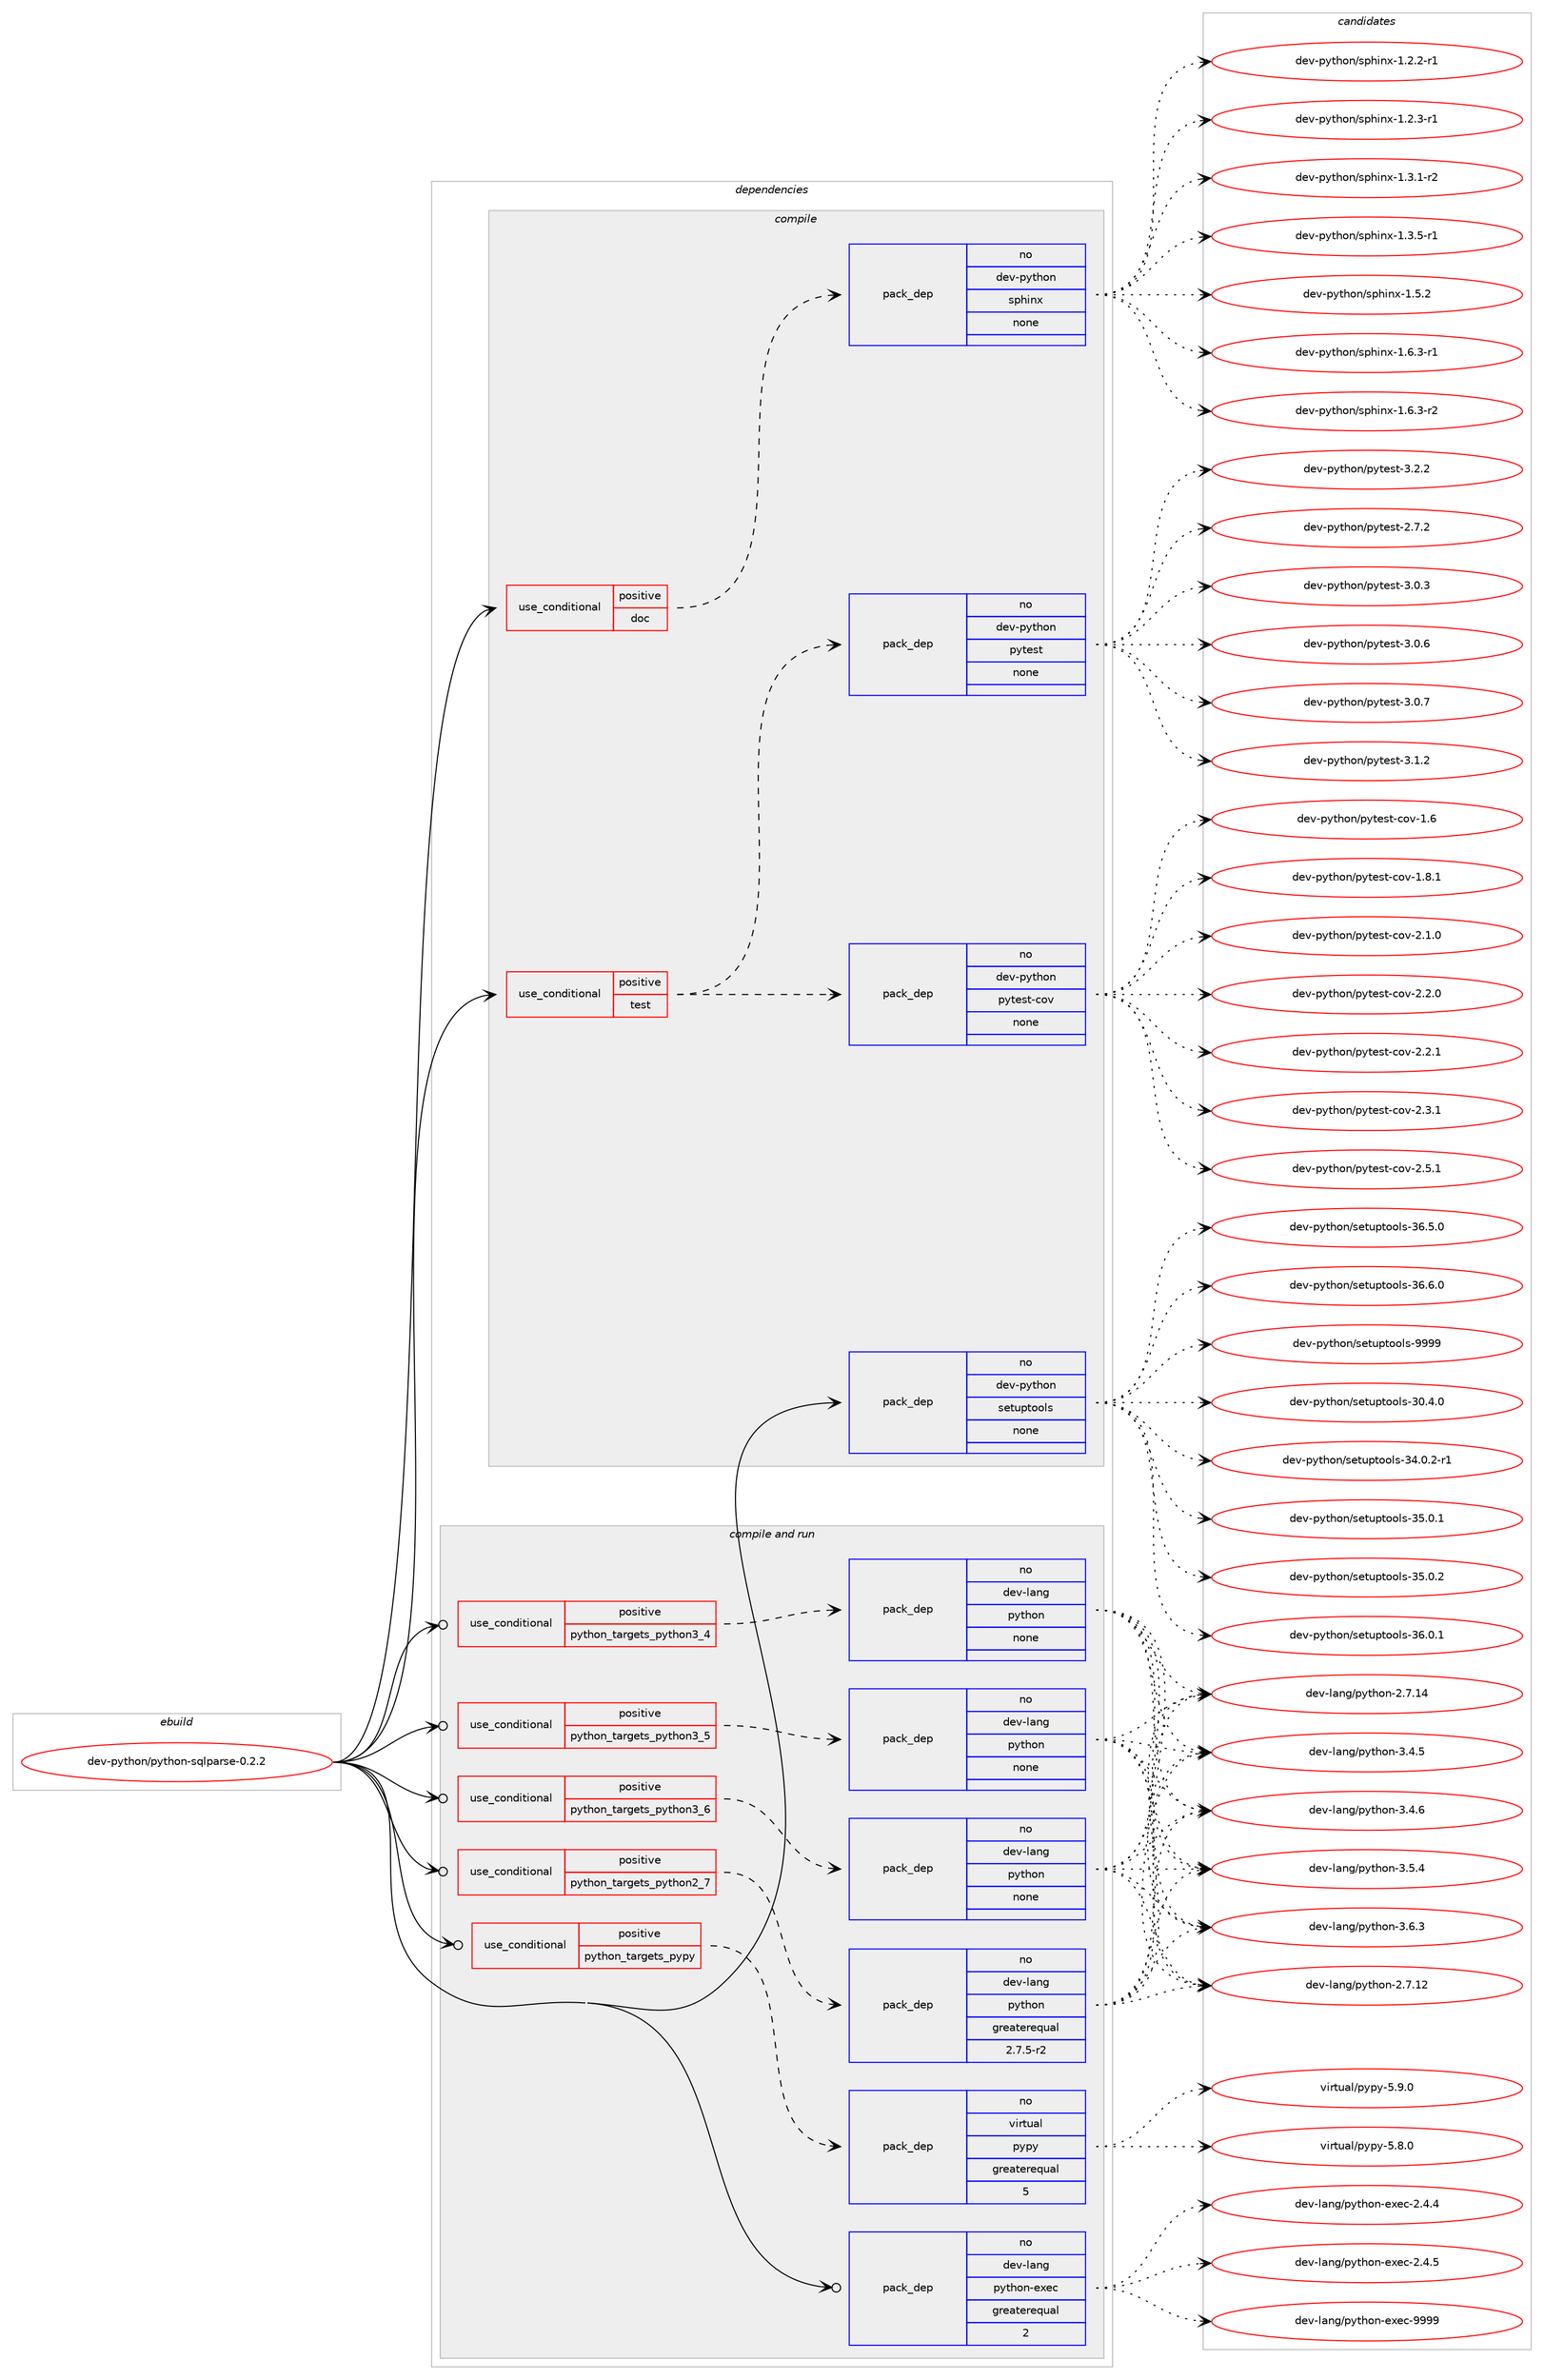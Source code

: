 digraph prolog {

# *************
# Graph options
# *************

newrank=true;
concentrate=true;
compound=true;
graph [rankdir=LR,fontname=Helvetica,fontsize=10,ranksep=1.5];#, ranksep=2.5, nodesep=0.2];
edge  [arrowhead=vee];
node  [fontname=Helvetica,fontsize=10];

# **********
# The ebuild
# **********

subgraph cluster_leftcol {
color=gray;
rank=same;
label=<<i>ebuild</i>>;
id [label="dev-python/python-sqlparse-0.2.2", color=red, width=4, href="../dev-python/python-sqlparse-0.2.2.svg"];
}

# ****************
# The dependencies
# ****************

subgraph cluster_midcol {
color=gray;
label=<<i>dependencies</i>>;
subgraph cluster_compile {
fillcolor="#eeeeee";
style=filled;
label=<<i>compile</i>>;
subgraph cond40359 {
dependency183341 [label=<<TABLE BORDER="0" CELLBORDER="1" CELLSPACING="0" CELLPADDING="4"><TR><TD ROWSPAN="3" CELLPADDING="10">use_conditional</TD></TR><TR><TD>positive</TD></TR><TR><TD>doc</TD></TR></TABLE>>, shape=none, color=red];
subgraph pack139033 {
dependency183342 [label=<<TABLE BORDER="0" CELLBORDER="1" CELLSPACING="0" CELLPADDING="4" WIDTH="220"><TR><TD ROWSPAN="6" CELLPADDING="30">pack_dep</TD></TR><TR><TD WIDTH="110">no</TD></TR><TR><TD>dev-python</TD></TR><TR><TD>sphinx</TD></TR><TR><TD>none</TD></TR><TR><TD></TD></TR></TABLE>>, shape=none, color=blue];
}
dependency183341:e -> dependency183342:w [weight=20,style="dashed",arrowhead="vee"];
}
id:e -> dependency183341:w [weight=20,style="solid",arrowhead="vee"];
subgraph cond40360 {
dependency183343 [label=<<TABLE BORDER="0" CELLBORDER="1" CELLSPACING="0" CELLPADDING="4"><TR><TD ROWSPAN="3" CELLPADDING="10">use_conditional</TD></TR><TR><TD>positive</TD></TR><TR><TD>test</TD></TR></TABLE>>, shape=none, color=red];
subgraph pack139034 {
dependency183344 [label=<<TABLE BORDER="0" CELLBORDER="1" CELLSPACING="0" CELLPADDING="4" WIDTH="220"><TR><TD ROWSPAN="6" CELLPADDING="30">pack_dep</TD></TR><TR><TD WIDTH="110">no</TD></TR><TR><TD>dev-python</TD></TR><TR><TD>pytest</TD></TR><TR><TD>none</TD></TR><TR><TD></TD></TR></TABLE>>, shape=none, color=blue];
}
dependency183343:e -> dependency183344:w [weight=20,style="dashed",arrowhead="vee"];
subgraph pack139035 {
dependency183345 [label=<<TABLE BORDER="0" CELLBORDER="1" CELLSPACING="0" CELLPADDING="4" WIDTH="220"><TR><TD ROWSPAN="6" CELLPADDING="30">pack_dep</TD></TR><TR><TD WIDTH="110">no</TD></TR><TR><TD>dev-python</TD></TR><TR><TD>pytest-cov</TD></TR><TR><TD>none</TD></TR><TR><TD></TD></TR></TABLE>>, shape=none, color=blue];
}
dependency183343:e -> dependency183345:w [weight=20,style="dashed",arrowhead="vee"];
}
id:e -> dependency183343:w [weight=20,style="solid",arrowhead="vee"];
subgraph pack139036 {
dependency183346 [label=<<TABLE BORDER="0" CELLBORDER="1" CELLSPACING="0" CELLPADDING="4" WIDTH="220"><TR><TD ROWSPAN="6" CELLPADDING="30">pack_dep</TD></TR><TR><TD WIDTH="110">no</TD></TR><TR><TD>dev-python</TD></TR><TR><TD>setuptools</TD></TR><TR><TD>none</TD></TR><TR><TD></TD></TR></TABLE>>, shape=none, color=blue];
}
id:e -> dependency183346:w [weight=20,style="solid",arrowhead="vee"];
}
subgraph cluster_compileandrun {
fillcolor="#eeeeee";
style=filled;
label=<<i>compile and run</i>>;
subgraph cond40361 {
dependency183347 [label=<<TABLE BORDER="0" CELLBORDER="1" CELLSPACING="0" CELLPADDING="4"><TR><TD ROWSPAN="3" CELLPADDING="10">use_conditional</TD></TR><TR><TD>positive</TD></TR><TR><TD>python_targets_pypy</TD></TR></TABLE>>, shape=none, color=red];
subgraph pack139037 {
dependency183348 [label=<<TABLE BORDER="0" CELLBORDER="1" CELLSPACING="0" CELLPADDING="4" WIDTH="220"><TR><TD ROWSPAN="6" CELLPADDING="30">pack_dep</TD></TR><TR><TD WIDTH="110">no</TD></TR><TR><TD>virtual</TD></TR><TR><TD>pypy</TD></TR><TR><TD>greaterequal</TD></TR><TR><TD>5</TD></TR></TABLE>>, shape=none, color=blue];
}
dependency183347:e -> dependency183348:w [weight=20,style="dashed",arrowhead="vee"];
}
id:e -> dependency183347:w [weight=20,style="solid",arrowhead="odotvee"];
subgraph cond40362 {
dependency183349 [label=<<TABLE BORDER="0" CELLBORDER="1" CELLSPACING="0" CELLPADDING="4"><TR><TD ROWSPAN="3" CELLPADDING="10">use_conditional</TD></TR><TR><TD>positive</TD></TR><TR><TD>python_targets_python2_7</TD></TR></TABLE>>, shape=none, color=red];
subgraph pack139038 {
dependency183350 [label=<<TABLE BORDER="0" CELLBORDER="1" CELLSPACING="0" CELLPADDING="4" WIDTH="220"><TR><TD ROWSPAN="6" CELLPADDING="30">pack_dep</TD></TR><TR><TD WIDTH="110">no</TD></TR><TR><TD>dev-lang</TD></TR><TR><TD>python</TD></TR><TR><TD>greaterequal</TD></TR><TR><TD>2.7.5-r2</TD></TR></TABLE>>, shape=none, color=blue];
}
dependency183349:e -> dependency183350:w [weight=20,style="dashed",arrowhead="vee"];
}
id:e -> dependency183349:w [weight=20,style="solid",arrowhead="odotvee"];
subgraph cond40363 {
dependency183351 [label=<<TABLE BORDER="0" CELLBORDER="1" CELLSPACING="0" CELLPADDING="4"><TR><TD ROWSPAN="3" CELLPADDING="10">use_conditional</TD></TR><TR><TD>positive</TD></TR><TR><TD>python_targets_python3_4</TD></TR></TABLE>>, shape=none, color=red];
subgraph pack139039 {
dependency183352 [label=<<TABLE BORDER="0" CELLBORDER="1" CELLSPACING="0" CELLPADDING="4" WIDTH="220"><TR><TD ROWSPAN="6" CELLPADDING="30">pack_dep</TD></TR><TR><TD WIDTH="110">no</TD></TR><TR><TD>dev-lang</TD></TR><TR><TD>python</TD></TR><TR><TD>none</TD></TR><TR><TD></TD></TR></TABLE>>, shape=none, color=blue];
}
dependency183351:e -> dependency183352:w [weight=20,style="dashed",arrowhead="vee"];
}
id:e -> dependency183351:w [weight=20,style="solid",arrowhead="odotvee"];
subgraph cond40364 {
dependency183353 [label=<<TABLE BORDER="0" CELLBORDER="1" CELLSPACING="0" CELLPADDING="4"><TR><TD ROWSPAN="3" CELLPADDING="10">use_conditional</TD></TR><TR><TD>positive</TD></TR><TR><TD>python_targets_python3_5</TD></TR></TABLE>>, shape=none, color=red];
subgraph pack139040 {
dependency183354 [label=<<TABLE BORDER="0" CELLBORDER="1" CELLSPACING="0" CELLPADDING="4" WIDTH="220"><TR><TD ROWSPAN="6" CELLPADDING="30">pack_dep</TD></TR><TR><TD WIDTH="110">no</TD></TR><TR><TD>dev-lang</TD></TR><TR><TD>python</TD></TR><TR><TD>none</TD></TR><TR><TD></TD></TR></TABLE>>, shape=none, color=blue];
}
dependency183353:e -> dependency183354:w [weight=20,style="dashed",arrowhead="vee"];
}
id:e -> dependency183353:w [weight=20,style="solid",arrowhead="odotvee"];
subgraph cond40365 {
dependency183355 [label=<<TABLE BORDER="0" CELLBORDER="1" CELLSPACING="0" CELLPADDING="4"><TR><TD ROWSPAN="3" CELLPADDING="10">use_conditional</TD></TR><TR><TD>positive</TD></TR><TR><TD>python_targets_python3_6</TD></TR></TABLE>>, shape=none, color=red];
subgraph pack139041 {
dependency183356 [label=<<TABLE BORDER="0" CELLBORDER="1" CELLSPACING="0" CELLPADDING="4" WIDTH="220"><TR><TD ROWSPAN="6" CELLPADDING="30">pack_dep</TD></TR><TR><TD WIDTH="110">no</TD></TR><TR><TD>dev-lang</TD></TR><TR><TD>python</TD></TR><TR><TD>none</TD></TR><TR><TD></TD></TR></TABLE>>, shape=none, color=blue];
}
dependency183355:e -> dependency183356:w [weight=20,style="dashed",arrowhead="vee"];
}
id:e -> dependency183355:w [weight=20,style="solid",arrowhead="odotvee"];
subgraph pack139042 {
dependency183357 [label=<<TABLE BORDER="0" CELLBORDER="1" CELLSPACING="0" CELLPADDING="4" WIDTH="220"><TR><TD ROWSPAN="6" CELLPADDING="30">pack_dep</TD></TR><TR><TD WIDTH="110">no</TD></TR><TR><TD>dev-lang</TD></TR><TR><TD>python-exec</TD></TR><TR><TD>greaterequal</TD></TR><TR><TD>2</TD></TR></TABLE>>, shape=none, color=blue];
}
id:e -> dependency183357:w [weight=20,style="solid",arrowhead="odotvee"];
}
subgraph cluster_run {
fillcolor="#eeeeee";
style=filled;
label=<<i>run</i>>;
}
}

# **************
# The candidates
# **************

subgraph cluster_choices {
rank=same;
color=gray;
label=<<i>candidates</i>>;

subgraph choice139033 {
color=black;
nodesep=1;
choice10010111845112121116104111110471151121041051101204549465046504511449 [label="dev-python/sphinx-1.2.2-r1", color=red, width=4,href="../dev-python/sphinx-1.2.2-r1.svg"];
choice10010111845112121116104111110471151121041051101204549465046514511449 [label="dev-python/sphinx-1.2.3-r1", color=red, width=4,href="../dev-python/sphinx-1.2.3-r1.svg"];
choice10010111845112121116104111110471151121041051101204549465146494511450 [label="dev-python/sphinx-1.3.1-r2", color=red, width=4,href="../dev-python/sphinx-1.3.1-r2.svg"];
choice10010111845112121116104111110471151121041051101204549465146534511449 [label="dev-python/sphinx-1.3.5-r1", color=red, width=4,href="../dev-python/sphinx-1.3.5-r1.svg"];
choice1001011184511212111610411111047115112104105110120454946534650 [label="dev-python/sphinx-1.5.2", color=red, width=4,href="../dev-python/sphinx-1.5.2.svg"];
choice10010111845112121116104111110471151121041051101204549465446514511449 [label="dev-python/sphinx-1.6.3-r1", color=red, width=4,href="../dev-python/sphinx-1.6.3-r1.svg"];
choice10010111845112121116104111110471151121041051101204549465446514511450 [label="dev-python/sphinx-1.6.3-r2", color=red, width=4,href="../dev-python/sphinx-1.6.3-r2.svg"];
dependency183342:e -> choice10010111845112121116104111110471151121041051101204549465046504511449:w [style=dotted,weight="100"];
dependency183342:e -> choice10010111845112121116104111110471151121041051101204549465046514511449:w [style=dotted,weight="100"];
dependency183342:e -> choice10010111845112121116104111110471151121041051101204549465146494511450:w [style=dotted,weight="100"];
dependency183342:e -> choice10010111845112121116104111110471151121041051101204549465146534511449:w [style=dotted,weight="100"];
dependency183342:e -> choice1001011184511212111610411111047115112104105110120454946534650:w [style=dotted,weight="100"];
dependency183342:e -> choice10010111845112121116104111110471151121041051101204549465446514511449:w [style=dotted,weight="100"];
dependency183342:e -> choice10010111845112121116104111110471151121041051101204549465446514511450:w [style=dotted,weight="100"];
}
subgraph choice139034 {
color=black;
nodesep=1;
choice1001011184511212111610411111047112121116101115116455046554650 [label="dev-python/pytest-2.7.2", color=red, width=4,href="../dev-python/pytest-2.7.2.svg"];
choice1001011184511212111610411111047112121116101115116455146484651 [label="dev-python/pytest-3.0.3", color=red, width=4,href="../dev-python/pytest-3.0.3.svg"];
choice1001011184511212111610411111047112121116101115116455146484654 [label="dev-python/pytest-3.0.6", color=red, width=4,href="../dev-python/pytest-3.0.6.svg"];
choice1001011184511212111610411111047112121116101115116455146484655 [label="dev-python/pytest-3.0.7", color=red, width=4,href="../dev-python/pytest-3.0.7.svg"];
choice1001011184511212111610411111047112121116101115116455146494650 [label="dev-python/pytest-3.1.2", color=red, width=4,href="../dev-python/pytest-3.1.2.svg"];
choice1001011184511212111610411111047112121116101115116455146504650 [label="dev-python/pytest-3.2.2", color=red, width=4,href="../dev-python/pytest-3.2.2.svg"];
dependency183344:e -> choice1001011184511212111610411111047112121116101115116455046554650:w [style=dotted,weight="100"];
dependency183344:e -> choice1001011184511212111610411111047112121116101115116455146484651:w [style=dotted,weight="100"];
dependency183344:e -> choice1001011184511212111610411111047112121116101115116455146484654:w [style=dotted,weight="100"];
dependency183344:e -> choice1001011184511212111610411111047112121116101115116455146484655:w [style=dotted,weight="100"];
dependency183344:e -> choice1001011184511212111610411111047112121116101115116455146494650:w [style=dotted,weight="100"];
dependency183344:e -> choice1001011184511212111610411111047112121116101115116455146504650:w [style=dotted,weight="100"];
}
subgraph choice139035 {
color=black;
nodesep=1;
choice1001011184511212111610411111047112121116101115116459911111845494654 [label="dev-python/pytest-cov-1.6", color=red, width=4,href="../dev-python/pytest-cov-1.6.svg"];
choice10010111845112121116104111110471121211161011151164599111118454946564649 [label="dev-python/pytest-cov-1.8.1", color=red, width=4,href="../dev-python/pytest-cov-1.8.1.svg"];
choice10010111845112121116104111110471121211161011151164599111118455046494648 [label="dev-python/pytest-cov-2.1.0", color=red, width=4,href="../dev-python/pytest-cov-2.1.0.svg"];
choice10010111845112121116104111110471121211161011151164599111118455046504648 [label="dev-python/pytest-cov-2.2.0", color=red, width=4,href="../dev-python/pytest-cov-2.2.0.svg"];
choice10010111845112121116104111110471121211161011151164599111118455046504649 [label="dev-python/pytest-cov-2.2.1", color=red, width=4,href="../dev-python/pytest-cov-2.2.1.svg"];
choice10010111845112121116104111110471121211161011151164599111118455046514649 [label="dev-python/pytest-cov-2.3.1", color=red, width=4,href="../dev-python/pytest-cov-2.3.1.svg"];
choice10010111845112121116104111110471121211161011151164599111118455046534649 [label="dev-python/pytest-cov-2.5.1", color=red, width=4,href="../dev-python/pytest-cov-2.5.1.svg"];
dependency183345:e -> choice1001011184511212111610411111047112121116101115116459911111845494654:w [style=dotted,weight="100"];
dependency183345:e -> choice10010111845112121116104111110471121211161011151164599111118454946564649:w [style=dotted,weight="100"];
dependency183345:e -> choice10010111845112121116104111110471121211161011151164599111118455046494648:w [style=dotted,weight="100"];
dependency183345:e -> choice10010111845112121116104111110471121211161011151164599111118455046504648:w [style=dotted,weight="100"];
dependency183345:e -> choice10010111845112121116104111110471121211161011151164599111118455046504649:w [style=dotted,weight="100"];
dependency183345:e -> choice10010111845112121116104111110471121211161011151164599111118455046514649:w [style=dotted,weight="100"];
dependency183345:e -> choice10010111845112121116104111110471121211161011151164599111118455046534649:w [style=dotted,weight="100"];
}
subgraph choice139036 {
color=black;
nodesep=1;
choice100101118451121211161041111104711510111611711211611111110811545514846524648 [label="dev-python/setuptools-30.4.0", color=red, width=4,href="../dev-python/setuptools-30.4.0.svg"];
choice1001011184511212111610411111047115101116117112116111111108115455152464846504511449 [label="dev-python/setuptools-34.0.2-r1", color=red, width=4,href="../dev-python/setuptools-34.0.2-r1.svg"];
choice100101118451121211161041111104711510111611711211611111110811545515346484649 [label="dev-python/setuptools-35.0.1", color=red, width=4,href="../dev-python/setuptools-35.0.1.svg"];
choice100101118451121211161041111104711510111611711211611111110811545515346484650 [label="dev-python/setuptools-35.0.2", color=red, width=4,href="../dev-python/setuptools-35.0.2.svg"];
choice100101118451121211161041111104711510111611711211611111110811545515446484649 [label="dev-python/setuptools-36.0.1", color=red, width=4,href="../dev-python/setuptools-36.0.1.svg"];
choice100101118451121211161041111104711510111611711211611111110811545515446534648 [label="dev-python/setuptools-36.5.0", color=red, width=4,href="../dev-python/setuptools-36.5.0.svg"];
choice100101118451121211161041111104711510111611711211611111110811545515446544648 [label="dev-python/setuptools-36.6.0", color=red, width=4,href="../dev-python/setuptools-36.6.0.svg"];
choice10010111845112121116104111110471151011161171121161111111081154557575757 [label="dev-python/setuptools-9999", color=red, width=4,href="../dev-python/setuptools-9999.svg"];
dependency183346:e -> choice100101118451121211161041111104711510111611711211611111110811545514846524648:w [style=dotted,weight="100"];
dependency183346:e -> choice1001011184511212111610411111047115101116117112116111111108115455152464846504511449:w [style=dotted,weight="100"];
dependency183346:e -> choice100101118451121211161041111104711510111611711211611111110811545515346484649:w [style=dotted,weight="100"];
dependency183346:e -> choice100101118451121211161041111104711510111611711211611111110811545515346484650:w [style=dotted,weight="100"];
dependency183346:e -> choice100101118451121211161041111104711510111611711211611111110811545515446484649:w [style=dotted,weight="100"];
dependency183346:e -> choice100101118451121211161041111104711510111611711211611111110811545515446534648:w [style=dotted,weight="100"];
dependency183346:e -> choice100101118451121211161041111104711510111611711211611111110811545515446544648:w [style=dotted,weight="100"];
dependency183346:e -> choice10010111845112121116104111110471151011161171121161111111081154557575757:w [style=dotted,weight="100"];
}
subgraph choice139037 {
color=black;
nodesep=1;
choice1181051141161179710847112121112121455346564648 [label="virtual/pypy-5.8.0", color=red, width=4,href="../virtual/pypy-5.8.0.svg"];
choice1181051141161179710847112121112121455346574648 [label="virtual/pypy-5.9.0", color=red, width=4,href="../virtual/pypy-5.9.0.svg"];
dependency183348:e -> choice1181051141161179710847112121112121455346564648:w [style=dotted,weight="100"];
dependency183348:e -> choice1181051141161179710847112121112121455346574648:w [style=dotted,weight="100"];
}
subgraph choice139038 {
color=black;
nodesep=1;
choice10010111845108971101034711212111610411111045504655464950 [label="dev-lang/python-2.7.12", color=red, width=4,href="../dev-lang/python-2.7.12.svg"];
choice10010111845108971101034711212111610411111045504655464952 [label="dev-lang/python-2.7.14", color=red, width=4,href="../dev-lang/python-2.7.14.svg"];
choice100101118451089711010347112121116104111110455146524653 [label="dev-lang/python-3.4.5", color=red, width=4,href="../dev-lang/python-3.4.5.svg"];
choice100101118451089711010347112121116104111110455146524654 [label="dev-lang/python-3.4.6", color=red, width=4,href="../dev-lang/python-3.4.6.svg"];
choice100101118451089711010347112121116104111110455146534652 [label="dev-lang/python-3.5.4", color=red, width=4,href="../dev-lang/python-3.5.4.svg"];
choice100101118451089711010347112121116104111110455146544651 [label="dev-lang/python-3.6.3", color=red, width=4,href="../dev-lang/python-3.6.3.svg"];
dependency183350:e -> choice10010111845108971101034711212111610411111045504655464950:w [style=dotted,weight="100"];
dependency183350:e -> choice10010111845108971101034711212111610411111045504655464952:w [style=dotted,weight="100"];
dependency183350:e -> choice100101118451089711010347112121116104111110455146524653:w [style=dotted,weight="100"];
dependency183350:e -> choice100101118451089711010347112121116104111110455146524654:w [style=dotted,weight="100"];
dependency183350:e -> choice100101118451089711010347112121116104111110455146534652:w [style=dotted,weight="100"];
dependency183350:e -> choice100101118451089711010347112121116104111110455146544651:w [style=dotted,weight="100"];
}
subgraph choice139039 {
color=black;
nodesep=1;
choice10010111845108971101034711212111610411111045504655464950 [label="dev-lang/python-2.7.12", color=red, width=4,href="../dev-lang/python-2.7.12.svg"];
choice10010111845108971101034711212111610411111045504655464952 [label="dev-lang/python-2.7.14", color=red, width=4,href="../dev-lang/python-2.7.14.svg"];
choice100101118451089711010347112121116104111110455146524653 [label="dev-lang/python-3.4.5", color=red, width=4,href="../dev-lang/python-3.4.5.svg"];
choice100101118451089711010347112121116104111110455146524654 [label="dev-lang/python-3.4.6", color=red, width=4,href="../dev-lang/python-3.4.6.svg"];
choice100101118451089711010347112121116104111110455146534652 [label="dev-lang/python-3.5.4", color=red, width=4,href="../dev-lang/python-3.5.4.svg"];
choice100101118451089711010347112121116104111110455146544651 [label="dev-lang/python-3.6.3", color=red, width=4,href="../dev-lang/python-3.6.3.svg"];
dependency183352:e -> choice10010111845108971101034711212111610411111045504655464950:w [style=dotted,weight="100"];
dependency183352:e -> choice10010111845108971101034711212111610411111045504655464952:w [style=dotted,weight="100"];
dependency183352:e -> choice100101118451089711010347112121116104111110455146524653:w [style=dotted,weight="100"];
dependency183352:e -> choice100101118451089711010347112121116104111110455146524654:w [style=dotted,weight="100"];
dependency183352:e -> choice100101118451089711010347112121116104111110455146534652:w [style=dotted,weight="100"];
dependency183352:e -> choice100101118451089711010347112121116104111110455146544651:w [style=dotted,weight="100"];
}
subgraph choice139040 {
color=black;
nodesep=1;
choice10010111845108971101034711212111610411111045504655464950 [label="dev-lang/python-2.7.12", color=red, width=4,href="../dev-lang/python-2.7.12.svg"];
choice10010111845108971101034711212111610411111045504655464952 [label="dev-lang/python-2.7.14", color=red, width=4,href="../dev-lang/python-2.7.14.svg"];
choice100101118451089711010347112121116104111110455146524653 [label="dev-lang/python-3.4.5", color=red, width=4,href="../dev-lang/python-3.4.5.svg"];
choice100101118451089711010347112121116104111110455146524654 [label="dev-lang/python-3.4.6", color=red, width=4,href="../dev-lang/python-3.4.6.svg"];
choice100101118451089711010347112121116104111110455146534652 [label="dev-lang/python-3.5.4", color=red, width=4,href="../dev-lang/python-3.5.4.svg"];
choice100101118451089711010347112121116104111110455146544651 [label="dev-lang/python-3.6.3", color=red, width=4,href="../dev-lang/python-3.6.3.svg"];
dependency183354:e -> choice10010111845108971101034711212111610411111045504655464950:w [style=dotted,weight="100"];
dependency183354:e -> choice10010111845108971101034711212111610411111045504655464952:w [style=dotted,weight="100"];
dependency183354:e -> choice100101118451089711010347112121116104111110455146524653:w [style=dotted,weight="100"];
dependency183354:e -> choice100101118451089711010347112121116104111110455146524654:w [style=dotted,weight="100"];
dependency183354:e -> choice100101118451089711010347112121116104111110455146534652:w [style=dotted,weight="100"];
dependency183354:e -> choice100101118451089711010347112121116104111110455146544651:w [style=dotted,weight="100"];
}
subgraph choice139041 {
color=black;
nodesep=1;
choice10010111845108971101034711212111610411111045504655464950 [label="dev-lang/python-2.7.12", color=red, width=4,href="../dev-lang/python-2.7.12.svg"];
choice10010111845108971101034711212111610411111045504655464952 [label="dev-lang/python-2.7.14", color=red, width=4,href="../dev-lang/python-2.7.14.svg"];
choice100101118451089711010347112121116104111110455146524653 [label="dev-lang/python-3.4.5", color=red, width=4,href="../dev-lang/python-3.4.5.svg"];
choice100101118451089711010347112121116104111110455146524654 [label="dev-lang/python-3.4.6", color=red, width=4,href="../dev-lang/python-3.4.6.svg"];
choice100101118451089711010347112121116104111110455146534652 [label="dev-lang/python-3.5.4", color=red, width=4,href="../dev-lang/python-3.5.4.svg"];
choice100101118451089711010347112121116104111110455146544651 [label="dev-lang/python-3.6.3", color=red, width=4,href="../dev-lang/python-3.6.3.svg"];
dependency183356:e -> choice10010111845108971101034711212111610411111045504655464950:w [style=dotted,weight="100"];
dependency183356:e -> choice10010111845108971101034711212111610411111045504655464952:w [style=dotted,weight="100"];
dependency183356:e -> choice100101118451089711010347112121116104111110455146524653:w [style=dotted,weight="100"];
dependency183356:e -> choice100101118451089711010347112121116104111110455146524654:w [style=dotted,weight="100"];
dependency183356:e -> choice100101118451089711010347112121116104111110455146534652:w [style=dotted,weight="100"];
dependency183356:e -> choice100101118451089711010347112121116104111110455146544651:w [style=dotted,weight="100"];
}
subgraph choice139042 {
color=black;
nodesep=1;
choice1001011184510897110103471121211161041111104510112010199455046524652 [label="dev-lang/python-exec-2.4.4", color=red, width=4,href="../dev-lang/python-exec-2.4.4.svg"];
choice1001011184510897110103471121211161041111104510112010199455046524653 [label="dev-lang/python-exec-2.4.5", color=red, width=4,href="../dev-lang/python-exec-2.4.5.svg"];
choice10010111845108971101034711212111610411111045101120101994557575757 [label="dev-lang/python-exec-9999", color=red, width=4,href="../dev-lang/python-exec-9999.svg"];
dependency183357:e -> choice1001011184510897110103471121211161041111104510112010199455046524652:w [style=dotted,weight="100"];
dependency183357:e -> choice1001011184510897110103471121211161041111104510112010199455046524653:w [style=dotted,weight="100"];
dependency183357:e -> choice10010111845108971101034711212111610411111045101120101994557575757:w [style=dotted,weight="100"];
}
}

}

